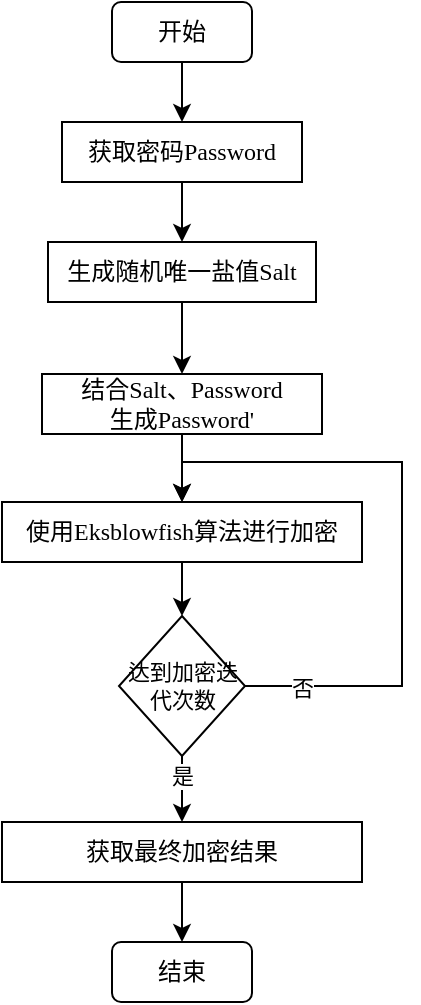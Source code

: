 <mxfile version="26.0.13">
  <diagram name="第 1 页" id="bvHiWAN2nZYwP-S__BpO">
    <mxGraphModel dx="928" dy="468" grid="1" gridSize="10" guides="1" tooltips="1" connect="1" arrows="1" fold="1" page="1" pageScale="1" pageWidth="827" pageHeight="1169" math="0" shadow="0">
      <root>
        <mxCell id="0" />
        <mxCell id="1" parent="0" />
        <mxCell id="Jep-8i6kxvov_q0YC4sI-16" style="edgeStyle=orthogonalEdgeStyle;rounded=0;orthogonalLoop=1;jettySize=auto;html=1;exitX=0.5;exitY=1;exitDx=0;exitDy=0;fontFamily=宋体;" parent="1" source="Jep-8i6kxvov_q0YC4sI-1" target="Jep-8i6kxvov_q0YC4sI-3" edge="1">
          <mxGeometry relative="1" as="geometry" />
        </mxCell>
        <mxCell id="Jep-8i6kxvov_q0YC4sI-1" value="开始" style="rounded=1;whiteSpace=wrap;html=1;fontFamily=宋体;" parent="1" vertex="1">
          <mxGeometry x="360" y="90" width="70" height="30" as="geometry" />
        </mxCell>
        <mxCell id="Jep-8i6kxvov_q0YC4sI-17" style="edgeStyle=orthogonalEdgeStyle;rounded=0;orthogonalLoop=1;jettySize=auto;html=1;exitX=0.5;exitY=1;exitDx=0;exitDy=0;entryX=0.5;entryY=0;entryDx=0;entryDy=0;fontFamily=宋体;" parent="1" source="Jep-8i6kxvov_q0YC4sI-3" target="Jep-8i6kxvov_q0YC4sI-5" edge="1">
          <mxGeometry relative="1" as="geometry" />
        </mxCell>
        <mxCell id="Jep-8i6kxvov_q0YC4sI-3" value="获取密码&lt;font face=&quot;Times New Roman&quot;&gt;Password&lt;/font&gt;" style="rounded=0;whiteSpace=wrap;html=1;fontFamily=宋体;" parent="1" vertex="1">
          <mxGeometry x="335" y="150" width="120" height="30" as="geometry" />
        </mxCell>
        <mxCell id="Jep-8i6kxvov_q0YC4sI-18" style="edgeStyle=orthogonalEdgeStyle;rounded=0;orthogonalLoop=1;jettySize=auto;html=1;entryX=0.5;entryY=0;entryDx=0;entryDy=0;fontFamily=宋体;" parent="1" source="Jep-8i6kxvov_q0YC4sI-5" target="Jep-8i6kxvov_q0YC4sI-6" edge="1">
          <mxGeometry relative="1" as="geometry" />
        </mxCell>
        <mxCell id="Jep-8i6kxvov_q0YC4sI-5" value="生成随机唯一盐值&lt;font face=&quot;Times New Roman&quot;&gt;Salt&lt;/font&gt;" style="rounded=0;whiteSpace=wrap;html=1;fontFamily=宋体;" parent="1" vertex="1">
          <mxGeometry x="328" y="210" width="134" height="30" as="geometry" />
        </mxCell>
        <mxCell id="Jep-8i6kxvov_q0YC4sI-15" style="edgeStyle=orthogonalEdgeStyle;rounded=0;orthogonalLoop=1;jettySize=auto;html=1;entryX=0.5;entryY=0;entryDx=0;entryDy=0;fontFamily=宋体;" parent="1" source="Jep-8i6kxvov_q0YC4sI-6" target="Jep-8i6kxvov_q0YC4sI-7" edge="1">
          <mxGeometry relative="1" as="geometry" />
        </mxCell>
        <mxCell id="Jep-8i6kxvov_q0YC4sI-6" value="结合&lt;font face=&quot;Times New Roman&quot;&gt;Salt、Password&lt;/font&gt;&lt;br&gt;生成&lt;font face=&quot;Times New Roman&quot;&gt;Password&#39;&lt;/font&gt;" style="rounded=0;whiteSpace=wrap;html=1;fontFamily=宋体;" parent="1" vertex="1">
          <mxGeometry x="325" y="276" width="140" height="30" as="geometry" />
        </mxCell>
        <mxCell id="Jep-8i6kxvov_q0YC4sI-12" style="edgeStyle=orthogonalEdgeStyle;rounded=0;orthogonalLoop=1;jettySize=auto;html=1;entryX=0.5;entryY=0;entryDx=0;entryDy=0;fontFamily=宋体;" parent="1" source="Jep-8i6kxvov_q0YC4sI-7" target="Jep-8i6kxvov_q0YC4sI-9" edge="1">
          <mxGeometry relative="1" as="geometry" />
        </mxCell>
        <mxCell id="Jep-8i6kxvov_q0YC4sI-7" value="&lt;div style=&quot;&quot;&gt;使用&lt;font face=&quot;Times New Roman&quot;&gt;Eksblowfish&lt;/font&gt;算法进行加密&lt;/div&gt;" style="rounded=0;whiteSpace=wrap;html=1;align=center;fontFamily=宋体;" parent="1" vertex="1">
          <mxGeometry x="305" y="340" width="180" height="30" as="geometry" />
        </mxCell>
        <mxCell id="Jep-8i6kxvov_q0YC4sI-13" style="edgeStyle=orthogonalEdgeStyle;rounded=0;orthogonalLoop=1;jettySize=auto;html=1;fontFamily=宋体;" parent="1" source="Jep-8i6kxvov_q0YC4sI-9" target="Jep-8i6kxvov_q0YC4sI-10" edge="1">
          <mxGeometry relative="1" as="geometry" />
        </mxCell>
        <mxCell id="Jep-8i6kxvov_q0YC4sI-20" value="是" style="edgeLabel;html=1;align=center;verticalAlign=middle;resizable=0;points=[];fontFamily=宋体;" parent="Jep-8i6kxvov_q0YC4sI-13" vertex="1" connectable="0">
          <mxGeometry x="-0.684" relative="1" as="geometry">
            <mxPoint y="2" as="offset" />
          </mxGeometry>
        </mxCell>
        <mxCell id="Jep-8i6kxvov_q0YC4sI-14" style="edgeStyle=orthogonalEdgeStyle;rounded=0;orthogonalLoop=1;jettySize=auto;html=1;entryX=0.5;entryY=0;entryDx=0;entryDy=0;exitX=1;exitY=0.5;exitDx=0;exitDy=0;fontFamily=宋体;" parent="1" source="Jep-8i6kxvov_q0YC4sI-9" edge="1">
          <mxGeometry relative="1" as="geometry">
            <mxPoint x="395" y="340" as="targetPoint" />
            <mxPoint x="424.733" y="430.037" as="sourcePoint" />
            <Array as="points">
              <mxPoint x="505" y="432" />
              <mxPoint x="505" y="320" />
              <mxPoint x="395" y="320" />
            </Array>
          </mxGeometry>
        </mxCell>
        <mxCell id="Jep-8i6kxvov_q0YC4sI-21" value="否" style="edgeLabel;html=1;align=center;verticalAlign=middle;resizable=0;points=[];fontFamily=宋体;" parent="Jep-8i6kxvov_q0YC4sI-14" vertex="1" connectable="0">
          <mxGeometry x="-0.826" y="-1" relative="1" as="geometry">
            <mxPoint as="offset" />
          </mxGeometry>
        </mxCell>
        <mxCell id="Jep-8i6kxvov_q0YC4sI-9" value="达到加密迭&lt;div&gt;代次数&lt;/div&gt;" style="rhombus;whiteSpace=wrap;html=1;fontSize=11;fontFamily=宋体;" parent="1" vertex="1">
          <mxGeometry x="363.5" y="397" width="63" height="70" as="geometry" />
        </mxCell>
        <mxCell id="Jep-8i6kxvov_q0YC4sI-19" style="edgeStyle=orthogonalEdgeStyle;rounded=0;orthogonalLoop=1;jettySize=auto;html=1;fontFamily=宋体;" parent="1" source="Jep-8i6kxvov_q0YC4sI-10" target="Jep-8i6kxvov_q0YC4sI-11" edge="1">
          <mxGeometry relative="1" as="geometry" />
        </mxCell>
        <mxCell id="Jep-8i6kxvov_q0YC4sI-10" value="&lt;div style=&quot;&quot;&gt;获取最终加密结果&lt;/div&gt;" style="rounded=0;whiteSpace=wrap;html=1;align=center;fontFamily=宋体;" parent="1" vertex="1">
          <mxGeometry x="305" y="500" width="180" height="30" as="geometry" />
        </mxCell>
        <mxCell id="Jep-8i6kxvov_q0YC4sI-11" value="结束" style="rounded=1;whiteSpace=wrap;html=1;fontFamily=宋体;" parent="1" vertex="1">
          <mxGeometry x="360" y="560" width="70" height="30" as="geometry" />
        </mxCell>
      </root>
    </mxGraphModel>
  </diagram>
</mxfile>
